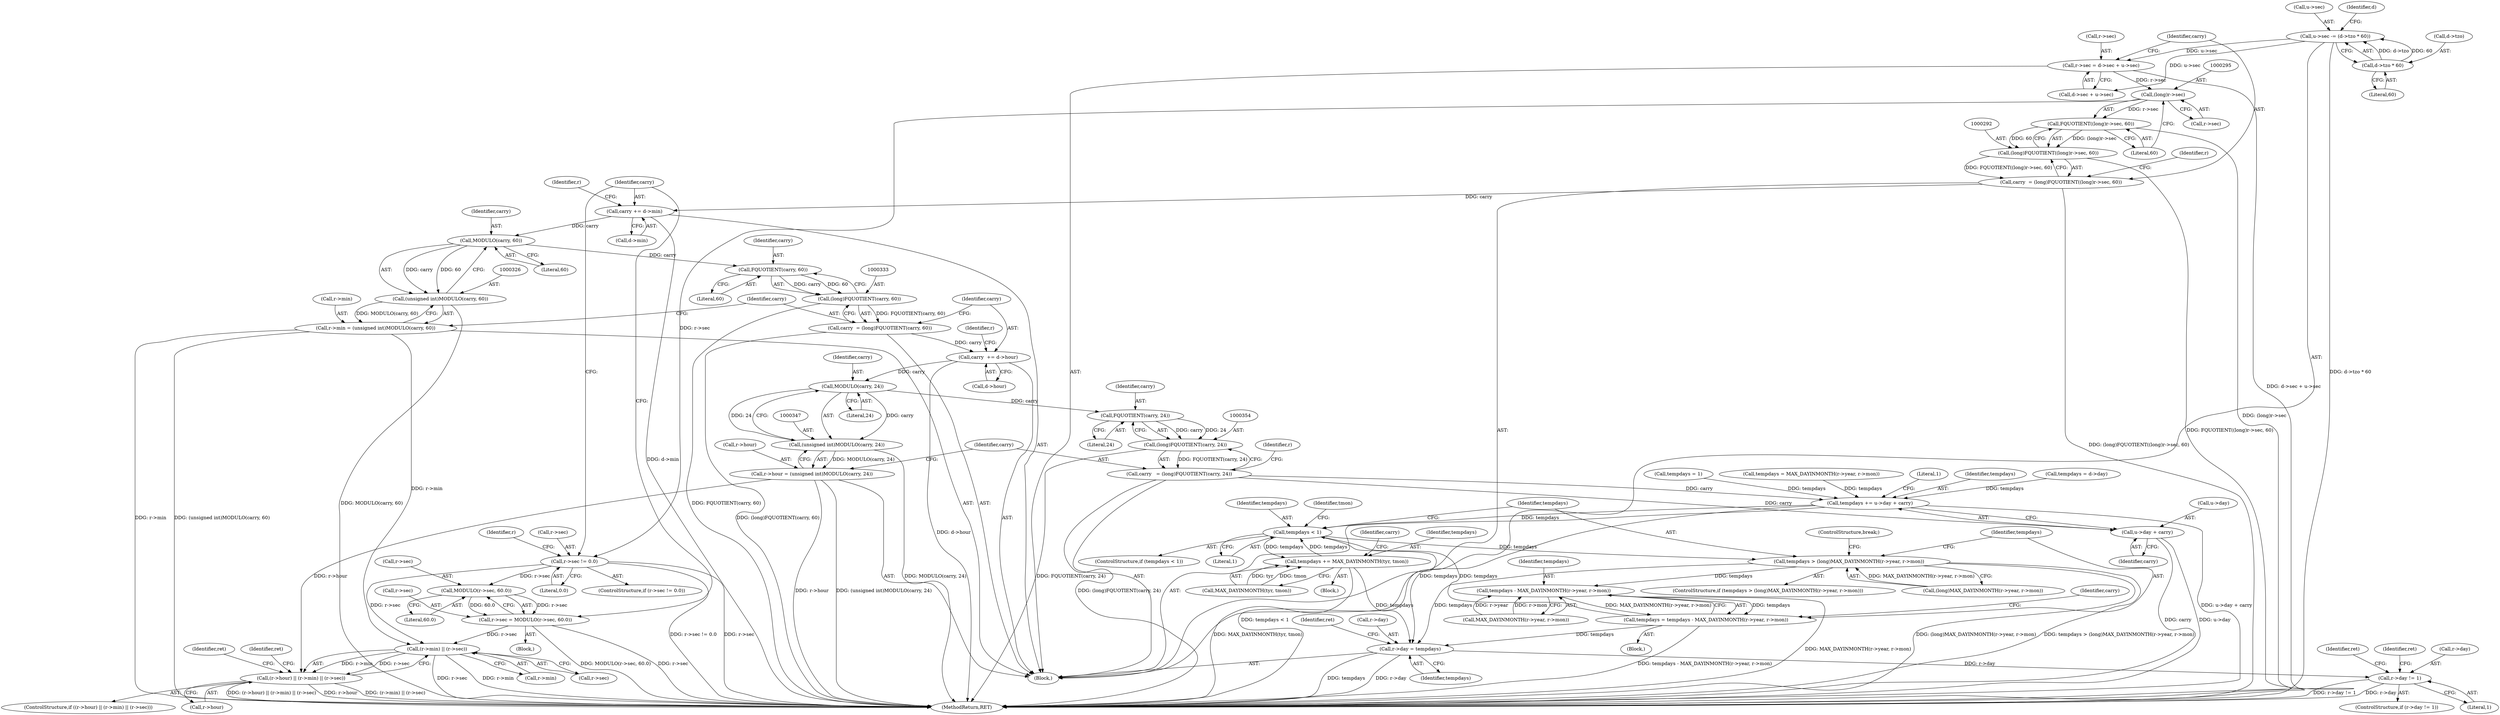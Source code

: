 digraph "0_Chrome_96dbafe288dbe2f0cc45fa3c39daf6d0c37acbab_2@integer" {
"1000278" [label="(Call,r->sec = d->sec + u->sec)"];
"1000181" [label="(Call,u->sec -= (d->tzo * 60))"];
"1000185" [label="(Call,d->tzo * 60)"];
"1000294" [label="(Call,(long)r->sec)"];
"1000293" [label="(Call,FQUOTIENT((long)r->sec, 60))"];
"1000291" [label="(Call,(long)FQUOTIENT((long)r->sec, 60))"];
"1000289" [label="(Call,carry  = (long)FQUOTIENT((long)r->sec, 60))"];
"1000316" [label="(Call,carry += d->min)"];
"1000327" [label="(Call,MODULO(carry, 60))"];
"1000325" [label="(Call,(unsigned int)MODULO(carry, 60))"];
"1000321" [label="(Call,r->min = (unsigned int)MODULO(carry, 60))"];
"1000581" [label="(Call,(r->min) || (r->sec))"];
"1000577" [label="(Call,(r->hour) || (r->min) || (r->sec))"];
"1000334" [label="(Call,FQUOTIENT(carry, 60))"];
"1000332" [label="(Call,(long)FQUOTIENT(carry, 60))"];
"1000330" [label="(Call,carry  = (long)FQUOTIENT(carry, 60))"];
"1000337" [label="(Call,carry  += d->hour)"];
"1000348" [label="(Call,MODULO(carry, 24))"];
"1000346" [label="(Call,(unsigned int)MODULO(carry, 24))"];
"1000342" [label="(Call,r->hour = (unsigned int)MODULO(carry, 24))"];
"1000355" [label="(Call,FQUOTIENT(carry, 24))"];
"1000353" [label="(Call,(long)FQUOTIENT(carry, 24))"];
"1000351" [label="(Call,carry   = (long)FQUOTIENT(carry, 24))"];
"1000405" [label="(Call,tempdays += u->day + carry)"];
"1000416" [label="(Call,tempdays < 1)"];
"1000474" [label="(Call,tempdays += MAX_DAYINMONTH(tyr, tmon))"];
"1000564" [label="(Call,r->day = tempdays)"];
"1000602" [label="(Call,r->day != 1)"];
"1000485" [label="(Call,tempdays > (long)MAX_DAYINMONTH(r->year, r->mon))"];
"1000499" [label="(Call,tempdays - MAX_DAYINMONTH(r->year, r->mon))"];
"1000497" [label="(Call,tempdays = tempdays - MAX_DAYINMONTH(r->year, r->mon))"];
"1000407" [label="(Call,u->day + carry)"];
"1000301" [label="(Call,r->sec != 0.0)"];
"1000311" [label="(Call,MODULO(r->sec, 60.0))"];
"1000307" [label="(Call,r->sec = MODULO(r->sec, 60.0))"];
"1000116" [label="(Block,)"];
"1000474" [label="(Call,tempdays += MAX_DAYINMONTH(tyr, tmon))"];
"1000315" [label="(Literal,60.0)"];
"1000362" [label="(Identifier,r)"];
"1000182" [label="(Call,u->sec)"];
"1000186" [label="(Call,d->tzo)"];
"1000568" [label="(Identifier,tempdays)"];
"1000338" [label="(Identifier,carry)"];
"1000344" [label="(Identifier,r)"];
"1000581" [label="(Call,(r->min) || (r->sec))"];
"1000416" [label="(Call,tempdays < 1)"];
"1000337" [label="(Call,carry  += d->hour)"];
"1000348" [label="(Call,MODULO(carry, 24))"];
"1000321" [label="(Call,r->min = (unsigned int)MODULO(carry, 60))"];
"1000355" [label="(Call,FQUOTIENT(carry, 24))"];
"1000585" [label="(Call,r->sec)"];
"1000301" [label="(Call,r->sec != 0.0)"];
"1000415" [label="(ControlStructure,if (tempdays < 1))"];
"1000602" [label="(Call,r->day != 1)"];
"1000486" [label="(Identifier,tempdays)"];
"1000330" [label="(Call,carry  = (long)FQUOTIENT(carry, 60))"];
"1000487" [label="(Call,(long)MAX_DAYINMONTH(r->year, r->mon))"];
"1000500" [label="(Identifier,tempdays)"];
"1000306" [label="(Block,)"];
"1000480" [label="(Identifier,carry)"];
"1000305" [label="(Literal,0.0)"];
"1000407" [label="(Call,u->day + carry)"];
"1000577" [label="(Call,(r->hour) || (r->min) || (r->sec))"];
"1000356" [label="(Identifier,carry)"];
"1000485" [label="(Call,tempdays > (long)MAX_DAYINMONTH(r->year, r->mon))"];
"1000334" [label="(Call,FQUOTIENT(carry, 60))"];
"1000501" [label="(Call,MAX_DAYINMONTH(r->year, r->mon))"];
"1000606" [label="(Literal,1)"];
"1000597" [label="(Identifier,ret)"];
"1000316" [label="(Call,carry += d->min)"];
"1000405" [label="(Call,tempdays += u->day + carry)"];
"1000189" [label="(Literal,60)"];
"1000279" [label="(Call,r->sec)"];
"1000419" [label="(Block,)"];
"1000296" [label="(Call,r->sec)"];
"1000576" [label="(ControlStructure,if ((r->hour) || (r->min) || (r->sec)))"];
"1000609" [label="(Identifier,ret)"];
"1000309" [label="(Identifier,r)"];
"1000312" [label="(Call,r->sec)"];
"1000318" [label="(Call,d->min)"];
"1000572" [label="(Identifier,ret)"];
"1000582" [label="(Call,r->min)"];
"1000282" [label="(Call,d->sec + u->sec)"];
"1000353" [label="(Call,(long)FQUOTIENT(carry, 24))"];
"1000417" [label="(Identifier,tempdays)"];
"1000396" [label="(Call,tempdays = 1)"];
"1000299" [label="(Literal,60)"];
"1000302" [label="(Call,r->sec)"];
"1000418" [label="(Literal,1)"];
"1000185" [label="(Call,d->tzo * 60)"];
"1000603" [label="(Call,r->day)"];
"1000349" [label="(Identifier,carry)"];
"1000357" [label="(Literal,24)"];
"1000422" [label="(Identifier,tmon)"];
"1000578" [label="(Call,r->hour)"];
"1000408" [label="(Call,u->day)"];
"1000411" [label="(Identifier,carry)"];
"1000601" [label="(ControlStructure,if (r->day != 1))"];
"1000331" [label="(Identifier,carry)"];
"1000346" [label="(Call,(unsigned int)MODULO(carry, 24))"];
"1000335" [label="(Identifier,carry)"];
"1000498" [label="(Identifier,tempdays)"];
"1000380" [label="(Call,tempdays = MAX_DAYINMONTH(r->year, r->mon))"];
"1000339" [label="(Call,d->hour)"];
"1000291" [label="(Call,(long)FQUOTIENT((long)r->sec, 60))"];
"1000497" [label="(Call,tempdays = tempdays - MAX_DAYINMONTH(r->year, r->mon))"];
"1000632" [label="(MethodReturn,RET)"];
"1000329" [label="(Literal,60)"];
"1000413" [label="(Literal,1)"];
"1000512" [label="(ControlStructure,break;)"];
"1000289" [label="(Call,carry  = (long)FQUOTIENT((long)r->sec, 60))"];
"1000406" [label="(Identifier,tempdays)"];
"1000181" [label="(Call,u->sec -= (d->tzo * 60))"];
"1000475" [label="(Identifier,tempdays)"];
"1000564" [label="(Call,r->day = tempdays)"];
"1000293" [label="(Call,FQUOTIENT((long)r->sec, 60))"];
"1000303" [label="(Identifier,r)"];
"1000484" [label="(ControlStructure,if (tempdays > (long)MAX_DAYINMONTH(r->year, r->mon)))"];
"1000350" [label="(Literal,24)"];
"1000307" [label="(Call,r->sec = MODULO(r->sec, 60.0))"];
"1000342" [label="(Call,r->hour = (unsigned int)MODULO(carry, 24))"];
"1000352" [label="(Identifier,carry)"];
"1000278" [label="(Call,r->sec = d->sec + u->sec)"];
"1000322" [label="(Call,r->min)"];
"1000327" [label="(Call,MODULO(carry, 60))"];
"1000617" [label="(Identifier,ret)"];
"1000308" [label="(Call,r->sec)"];
"1000499" [label="(Call,tempdays - MAX_DAYINMONTH(r->year, r->mon))"];
"1000509" [label="(Identifier,carry)"];
"1000476" [label="(Call,MAX_DAYINMONTH(tyr, tmon))"];
"1000343" [label="(Call,r->hour)"];
"1000290" [label="(Identifier,carry)"];
"1000328" [label="(Identifier,carry)"];
"1000323" [label="(Identifier,r)"];
"1000317" [label="(Identifier,carry)"];
"1000590" [label="(Identifier,ret)"];
"1000192" [label="(Identifier,d)"];
"1000565" [label="(Call,r->day)"];
"1000336" [label="(Literal,60)"];
"1000496" [label="(Block,)"];
"1000300" [label="(ControlStructure,if (r->sec != 0.0))"];
"1000332" [label="(Call,(long)FQUOTIENT(carry, 60))"];
"1000294" [label="(Call,(long)r->sec)"];
"1000351" [label="(Call,carry   = (long)FQUOTIENT(carry, 24))"];
"1000311" [label="(Call,MODULO(r->sec, 60.0))"];
"1000325" [label="(Call,(unsigned int)MODULO(carry, 60))"];
"1000400" [label="(Call,tempdays = d->day)"];
"1000278" -> "1000116"  [label="AST: "];
"1000278" -> "1000282"  [label="CFG: "];
"1000279" -> "1000278"  [label="AST: "];
"1000282" -> "1000278"  [label="AST: "];
"1000290" -> "1000278"  [label="CFG: "];
"1000278" -> "1000632"  [label="DDG: d->sec + u->sec"];
"1000181" -> "1000278"  [label="DDG: u->sec"];
"1000278" -> "1000294"  [label="DDG: r->sec"];
"1000181" -> "1000116"  [label="AST: "];
"1000181" -> "1000185"  [label="CFG: "];
"1000182" -> "1000181"  [label="AST: "];
"1000185" -> "1000181"  [label="AST: "];
"1000192" -> "1000181"  [label="CFG: "];
"1000181" -> "1000632"  [label="DDG: d->tzo * 60"];
"1000185" -> "1000181"  [label="DDG: d->tzo"];
"1000185" -> "1000181"  [label="DDG: 60"];
"1000181" -> "1000282"  [label="DDG: u->sec"];
"1000185" -> "1000189"  [label="CFG: "];
"1000186" -> "1000185"  [label="AST: "];
"1000189" -> "1000185"  [label="AST: "];
"1000294" -> "1000293"  [label="AST: "];
"1000294" -> "1000296"  [label="CFG: "];
"1000295" -> "1000294"  [label="AST: "];
"1000296" -> "1000294"  [label="AST: "];
"1000299" -> "1000294"  [label="CFG: "];
"1000294" -> "1000293"  [label="DDG: r->sec"];
"1000294" -> "1000301"  [label="DDG: r->sec"];
"1000293" -> "1000291"  [label="AST: "];
"1000293" -> "1000299"  [label="CFG: "];
"1000299" -> "1000293"  [label="AST: "];
"1000291" -> "1000293"  [label="CFG: "];
"1000293" -> "1000632"  [label="DDG: (long)r->sec"];
"1000293" -> "1000291"  [label="DDG: (long)r->sec"];
"1000293" -> "1000291"  [label="DDG: 60"];
"1000291" -> "1000289"  [label="AST: "];
"1000292" -> "1000291"  [label="AST: "];
"1000289" -> "1000291"  [label="CFG: "];
"1000291" -> "1000632"  [label="DDG: FQUOTIENT((long)r->sec, 60)"];
"1000291" -> "1000289"  [label="DDG: FQUOTIENT((long)r->sec, 60)"];
"1000289" -> "1000116"  [label="AST: "];
"1000290" -> "1000289"  [label="AST: "];
"1000303" -> "1000289"  [label="CFG: "];
"1000289" -> "1000632"  [label="DDG: (long)FQUOTIENT((long)r->sec, 60)"];
"1000289" -> "1000316"  [label="DDG: carry"];
"1000316" -> "1000116"  [label="AST: "];
"1000316" -> "1000318"  [label="CFG: "];
"1000317" -> "1000316"  [label="AST: "];
"1000318" -> "1000316"  [label="AST: "];
"1000323" -> "1000316"  [label="CFG: "];
"1000316" -> "1000632"  [label="DDG: d->min"];
"1000316" -> "1000327"  [label="DDG: carry"];
"1000327" -> "1000325"  [label="AST: "];
"1000327" -> "1000329"  [label="CFG: "];
"1000328" -> "1000327"  [label="AST: "];
"1000329" -> "1000327"  [label="AST: "];
"1000325" -> "1000327"  [label="CFG: "];
"1000327" -> "1000325"  [label="DDG: carry"];
"1000327" -> "1000325"  [label="DDG: 60"];
"1000327" -> "1000334"  [label="DDG: carry"];
"1000325" -> "1000321"  [label="AST: "];
"1000326" -> "1000325"  [label="AST: "];
"1000321" -> "1000325"  [label="CFG: "];
"1000325" -> "1000632"  [label="DDG: MODULO(carry, 60)"];
"1000325" -> "1000321"  [label="DDG: MODULO(carry, 60)"];
"1000321" -> "1000116"  [label="AST: "];
"1000322" -> "1000321"  [label="AST: "];
"1000331" -> "1000321"  [label="CFG: "];
"1000321" -> "1000632"  [label="DDG: r->min"];
"1000321" -> "1000632"  [label="DDG: (unsigned int)MODULO(carry, 60)"];
"1000321" -> "1000581"  [label="DDG: r->min"];
"1000581" -> "1000577"  [label="AST: "];
"1000581" -> "1000582"  [label="CFG: "];
"1000581" -> "1000585"  [label="CFG: "];
"1000582" -> "1000581"  [label="AST: "];
"1000585" -> "1000581"  [label="AST: "];
"1000577" -> "1000581"  [label="CFG: "];
"1000581" -> "1000632"  [label="DDG: r->min"];
"1000581" -> "1000632"  [label="DDG: r->sec"];
"1000581" -> "1000577"  [label="DDG: r->min"];
"1000581" -> "1000577"  [label="DDG: r->sec"];
"1000301" -> "1000581"  [label="DDG: r->sec"];
"1000307" -> "1000581"  [label="DDG: r->sec"];
"1000577" -> "1000576"  [label="AST: "];
"1000577" -> "1000578"  [label="CFG: "];
"1000578" -> "1000577"  [label="AST: "];
"1000590" -> "1000577"  [label="CFG: "];
"1000597" -> "1000577"  [label="CFG: "];
"1000577" -> "1000632"  [label="DDG: (r->hour) || (r->min) || (r->sec)"];
"1000577" -> "1000632"  [label="DDG: r->hour"];
"1000577" -> "1000632"  [label="DDG: (r->min) || (r->sec)"];
"1000342" -> "1000577"  [label="DDG: r->hour"];
"1000334" -> "1000332"  [label="AST: "];
"1000334" -> "1000336"  [label="CFG: "];
"1000335" -> "1000334"  [label="AST: "];
"1000336" -> "1000334"  [label="AST: "];
"1000332" -> "1000334"  [label="CFG: "];
"1000334" -> "1000332"  [label="DDG: carry"];
"1000334" -> "1000332"  [label="DDG: 60"];
"1000332" -> "1000330"  [label="AST: "];
"1000333" -> "1000332"  [label="AST: "];
"1000330" -> "1000332"  [label="CFG: "];
"1000332" -> "1000632"  [label="DDG: FQUOTIENT(carry, 60)"];
"1000332" -> "1000330"  [label="DDG: FQUOTIENT(carry, 60)"];
"1000330" -> "1000116"  [label="AST: "];
"1000331" -> "1000330"  [label="AST: "];
"1000338" -> "1000330"  [label="CFG: "];
"1000330" -> "1000632"  [label="DDG: (long)FQUOTIENT(carry, 60)"];
"1000330" -> "1000337"  [label="DDG: carry"];
"1000337" -> "1000116"  [label="AST: "];
"1000337" -> "1000339"  [label="CFG: "];
"1000338" -> "1000337"  [label="AST: "];
"1000339" -> "1000337"  [label="AST: "];
"1000344" -> "1000337"  [label="CFG: "];
"1000337" -> "1000632"  [label="DDG: d->hour"];
"1000337" -> "1000348"  [label="DDG: carry"];
"1000348" -> "1000346"  [label="AST: "];
"1000348" -> "1000350"  [label="CFG: "];
"1000349" -> "1000348"  [label="AST: "];
"1000350" -> "1000348"  [label="AST: "];
"1000346" -> "1000348"  [label="CFG: "];
"1000348" -> "1000346"  [label="DDG: carry"];
"1000348" -> "1000346"  [label="DDG: 24"];
"1000348" -> "1000355"  [label="DDG: carry"];
"1000346" -> "1000342"  [label="AST: "];
"1000347" -> "1000346"  [label="AST: "];
"1000342" -> "1000346"  [label="CFG: "];
"1000346" -> "1000632"  [label="DDG: MODULO(carry, 24)"];
"1000346" -> "1000342"  [label="DDG: MODULO(carry, 24)"];
"1000342" -> "1000116"  [label="AST: "];
"1000343" -> "1000342"  [label="AST: "];
"1000352" -> "1000342"  [label="CFG: "];
"1000342" -> "1000632"  [label="DDG: r->hour"];
"1000342" -> "1000632"  [label="DDG: (unsigned int)MODULO(carry, 24)"];
"1000355" -> "1000353"  [label="AST: "];
"1000355" -> "1000357"  [label="CFG: "];
"1000356" -> "1000355"  [label="AST: "];
"1000357" -> "1000355"  [label="AST: "];
"1000353" -> "1000355"  [label="CFG: "];
"1000355" -> "1000353"  [label="DDG: carry"];
"1000355" -> "1000353"  [label="DDG: 24"];
"1000353" -> "1000351"  [label="AST: "];
"1000354" -> "1000353"  [label="AST: "];
"1000351" -> "1000353"  [label="CFG: "];
"1000353" -> "1000632"  [label="DDG: FQUOTIENT(carry, 24)"];
"1000353" -> "1000351"  [label="DDG: FQUOTIENT(carry, 24)"];
"1000351" -> "1000116"  [label="AST: "];
"1000352" -> "1000351"  [label="AST: "];
"1000362" -> "1000351"  [label="CFG: "];
"1000351" -> "1000632"  [label="DDG: (long)FQUOTIENT(carry, 24)"];
"1000351" -> "1000405"  [label="DDG: carry"];
"1000351" -> "1000407"  [label="DDG: carry"];
"1000405" -> "1000116"  [label="AST: "];
"1000405" -> "1000407"  [label="CFG: "];
"1000406" -> "1000405"  [label="AST: "];
"1000407" -> "1000405"  [label="AST: "];
"1000413" -> "1000405"  [label="CFG: "];
"1000405" -> "1000632"  [label="DDG: u->day + carry"];
"1000396" -> "1000405"  [label="DDG: tempdays"];
"1000400" -> "1000405"  [label="DDG: tempdays"];
"1000380" -> "1000405"  [label="DDG: tempdays"];
"1000405" -> "1000416"  [label="DDG: tempdays"];
"1000405" -> "1000564"  [label="DDG: tempdays"];
"1000416" -> "1000415"  [label="AST: "];
"1000416" -> "1000418"  [label="CFG: "];
"1000417" -> "1000416"  [label="AST: "];
"1000418" -> "1000416"  [label="AST: "];
"1000422" -> "1000416"  [label="CFG: "];
"1000486" -> "1000416"  [label="CFG: "];
"1000416" -> "1000632"  [label="DDG: tempdays < 1"];
"1000497" -> "1000416"  [label="DDG: tempdays"];
"1000474" -> "1000416"  [label="DDG: tempdays"];
"1000416" -> "1000474"  [label="DDG: tempdays"];
"1000416" -> "1000485"  [label="DDG: tempdays"];
"1000474" -> "1000419"  [label="AST: "];
"1000474" -> "1000476"  [label="CFG: "];
"1000475" -> "1000474"  [label="AST: "];
"1000476" -> "1000474"  [label="AST: "];
"1000480" -> "1000474"  [label="CFG: "];
"1000474" -> "1000632"  [label="DDG: MAX_DAYINMONTH(tyr, tmon)"];
"1000476" -> "1000474"  [label="DDG: tyr"];
"1000476" -> "1000474"  [label="DDG: tmon"];
"1000474" -> "1000564"  [label="DDG: tempdays"];
"1000564" -> "1000116"  [label="AST: "];
"1000564" -> "1000568"  [label="CFG: "];
"1000565" -> "1000564"  [label="AST: "];
"1000568" -> "1000564"  [label="AST: "];
"1000572" -> "1000564"  [label="CFG: "];
"1000564" -> "1000632"  [label="DDG: tempdays"];
"1000564" -> "1000632"  [label="DDG: r->day"];
"1000485" -> "1000564"  [label="DDG: tempdays"];
"1000497" -> "1000564"  [label="DDG: tempdays"];
"1000564" -> "1000602"  [label="DDG: r->day"];
"1000602" -> "1000601"  [label="AST: "];
"1000602" -> "1000606"  [label="CFG: "];
"1000603" -> "1000602"  [label="AST: "];
"1000606" -> "1000602"  [label="AST: "];
"1000609" -> "1000602"  [label="CFG: "];
"1000617" -> "1000602"  [label="CFG: "];
"1000602" -> "1000632"  [label="DDG: r->day != 1"];
"1000602" -> "1000632"  [label="DDG: r->day"];
"1000485" -> "1000484"  [label="AST: "];
"1000485" -> "1000487"  [label="CFG: "];
"1000486" -> "1000485"  [label="AST: "];
"1000487" -> "1000485"  [label="AST: "];
"1000498" -> "1000485"  [label="CFG: "];
"1000512" -> "1000485"  [label="CFG: "];
"1000485" -> "1000632"  [label="DDG: (long)MAX_DAYINMONTH(r->year, r->mon)"];
"1000485" -> "1000632"  [label="DDG: tempdays > (long)MAX_DAYINMONTH(r->year, r->mon)"];
"1000487" -> "1000485"  [label="DDG: MAX_DAYINMONTH(r->year, r->mon)"];
"1000485" -> "1000499"  [label="DDG: tempdays"];
"1000499" -> "1000497"  [label="AST: "];
"1000499" -> "1000501"  [label="CFG: "];
"1000500" -> "1000499"  [label="AST: "];
"1000501" -> "1000499"  [label="AST: "];
"1000497" -> "1000499"  [label="CFG: "];
"1000499" -> "1000632"  [label="DDG: MAX_DAYINMONTH(r->year, r->mon)"];
"1000499" -> "1000497"  [label="DDG: tempdays"];
"1000499" -> "1000497"  [label="DDG: MAX_DAYINMONTH(r->year, r->mon)"];
"1000501" -> "1000499"  [label="DDG: r->year"];
"1000501" -> "1000499"  [label="DDG: r->mon"];
"1000497" -> "1000496"  [label="AST: "];
"1000498" -> "1000497"  [label="AST: "];
"1000509" -> "1000497"  [label="CFG: "];
"1000497" -> "1000632"  [label="DDG: tempdays - MAX_DAYINMONTH(r->year, r->mon)"];
"1000407" -> "1000411"  [label="CFG: "];
"1000408" -> "1000407"  [label="AST: "];
"1000411" -> "1000407"  [label="AST: "];
"1000407" -> "1000632"  [label="DDG: carry"];
"1000407" -> "1000632"  [label="DDG: u->day"];
"1000301" -> "1000300"  [label="AST: "];
"1000301" -> "1000305"  [label="CFG: "];
"1000302" -> "1000301"  [label="AST: "];
"1000305" -> "1000301"  [label="AST: "];
"1000309" -> "1000301"  [label="CFG: "];
"1000317" -> "1000301"  [label="CFG: "];
"1000301" -> "1000632"  [label="DDG: r->sec != 0.0"];
"1000301" -> "1000632"  [label="DDG: r->sec"];
"1000301" -> "1000311"  [label="DDG: r->sec"];
"1000311" -> "1000307"  [label="AST: "];
"1000311" -> "1000315"  [label="CFG: "];
"1000312" -> "1000311"  [label="AST: "];
"1000315" -> "1000311"  [label="AST: "];
"1000307" -> "1000311"  [label="CFG: "];
"1000311" -> "1000307"  [label="DDG: r->sec"];
"1000311" -> "1000307"  [label="DDG: 60.0"];
"1000307" -> "1000306"  [label="AST: "];
"1000308" -> "1000307"  [label="AST: "];
"1000317" -> "1000307"  [label="CFG: "];
"1000307" -> "1000632"  [label="DDG: MODULO(r->sec, 60.0)"];
"1000307" -> "1000632"  [label="DDG: r->sec"];
}

